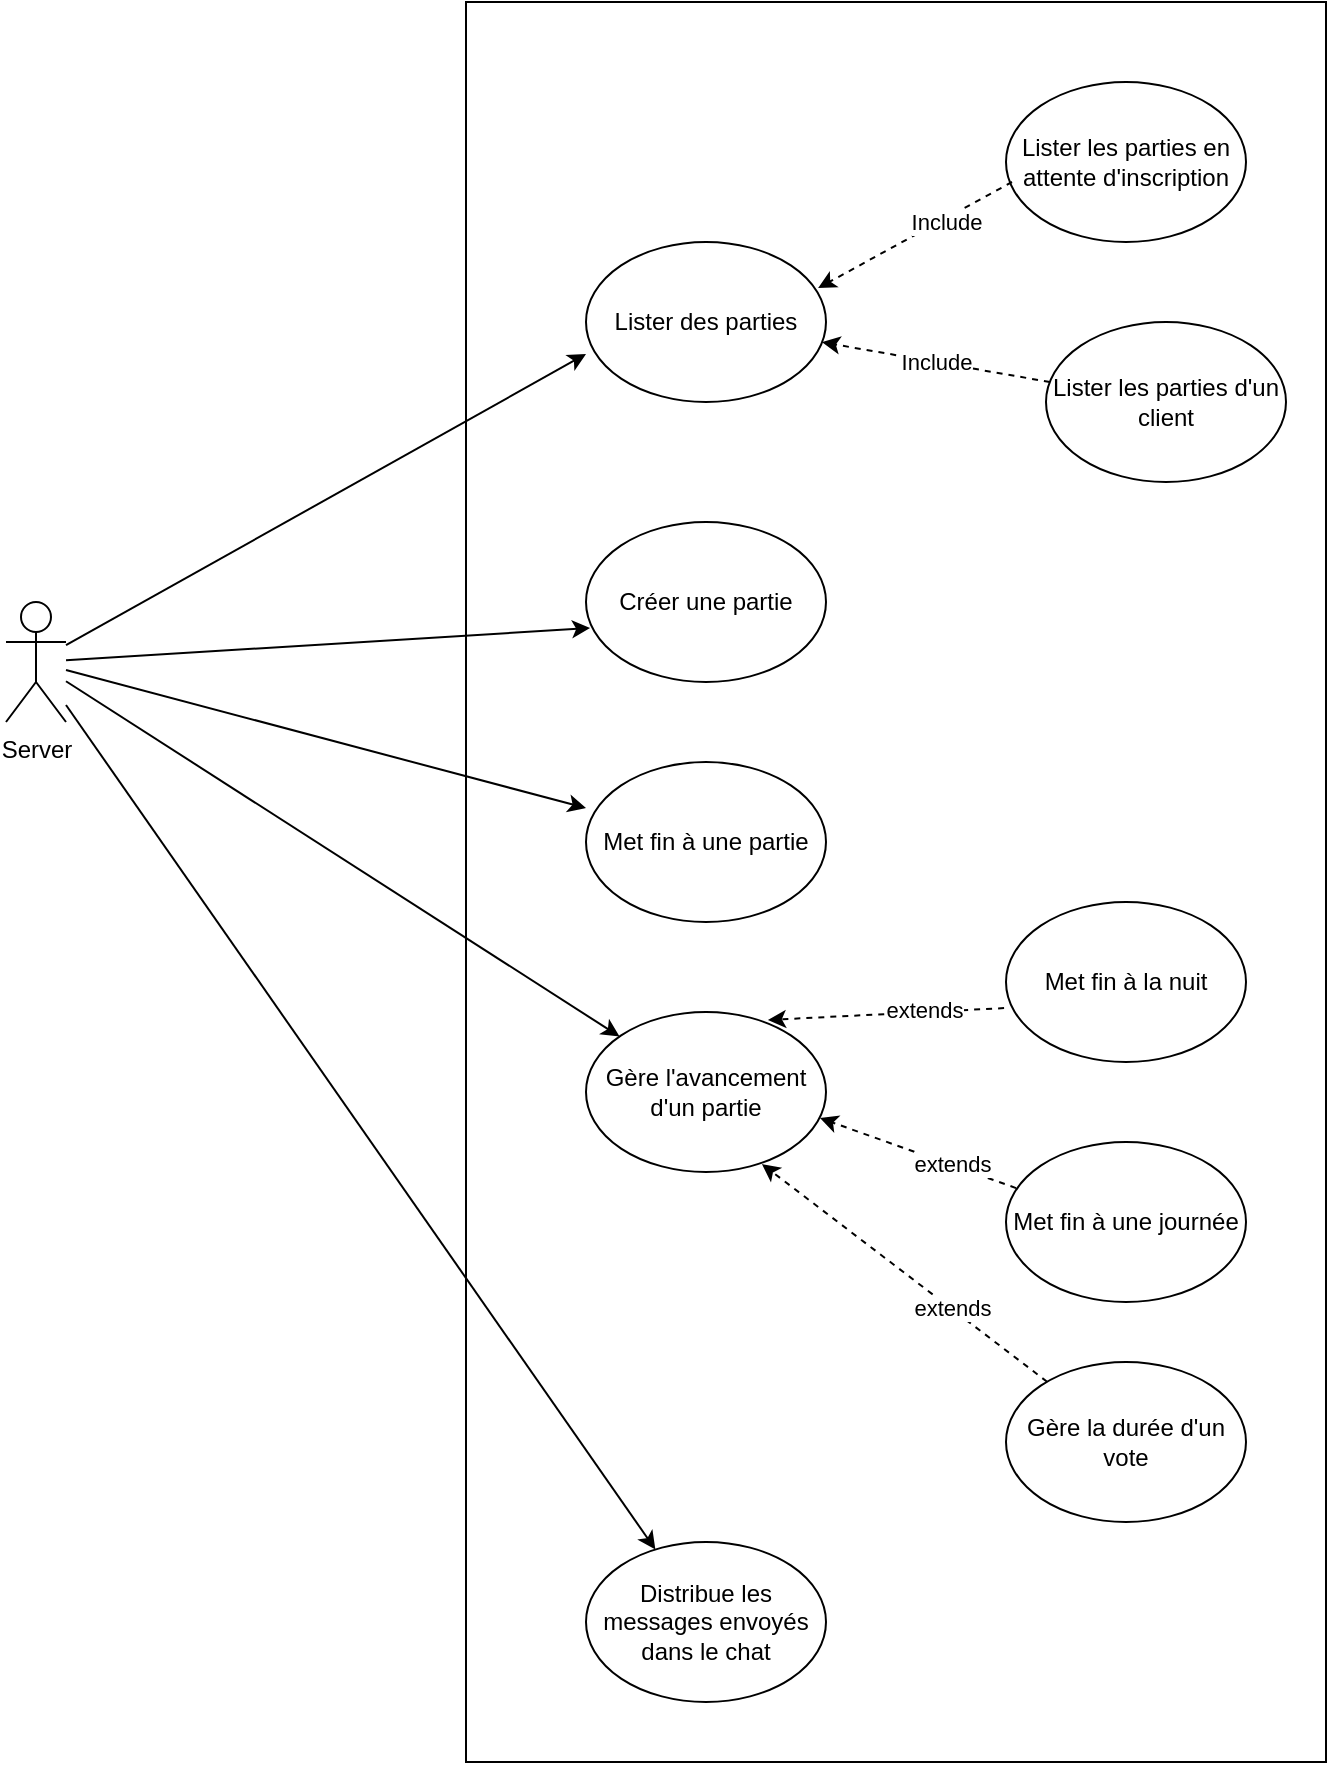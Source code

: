 <mxfile>
    <diagram id="jqz4A1UIjfdPqVLPxfQ6" name="Page-1">
        <mxGraphModel dx="1007" dy="773" grid="1" gridSize="10" guides="1" tooltips="1" connect="1" arrows="1" fold="1" page="1" pageScale="1" pageWidth="827" pageHeight="1169" math="0" shadow="0">
            <root>
                <mxCell id="0"/>
                <mxCell id="1" parent="0"/>
                <mxCell id="37" value="" style="rounded=0;whiteSpace=wrap;html=1;" vertex="1" parent="1">
                    <mxGeometry x="320" y="40" width="430" height="880" as="geometry"/>
                </mxCell>
                <mxCell id="2" value="Server" style="shape=umlActor;verticalLabelPosition=bottom;verticalAlign=top;html=1;outlineConnect=0;" parent="1" vertex="1">
                    <mxGeometry x="90" y="340" width="30" height="60" as="geometry"/>
                </mxCell>
                <mxCell id="7" value="Lister des parties" style="ellipse;whiteSpace=wrap;html=1;" parent="1" vertex="1">
                    <mxGeometry x="380" y="160" width="120" height="80" as="geometry"/>
                </mxCell>
                <mxCell id="8" value="Lister les parties d'un client" style="ellipse;whiteSpace=wrap;html=1;" parent="1" vertex="1">
                    <mxGeometry x="610" y="200" width="120" height="80" as="geometry"/>
                </mxCell>
                <mxCell id="9" value="Lister les parties en attente d'inscription" style="ellipse;whiteSpace=wrap;html=1;" parent="1" vertex="1">
                    <mxGeometry x="590" y="80" width="120" height="80" as="geometry"/>
                </mxCell>
                <mxCell id="10" value="" style="endArrow=classic;html=1;dashed=1;" parent="1" source="8" target="7" edge="1">
                    <mxGeometry relative="1" as="geometry">
                        <mxPoint x="330" y="380" as="sourcePoint"/>
                        <mxPoint x="490" y="380" as="targetPoint"/>
                    </mxGeometry>
                </mxCell>
                <mxCell id="11" value="Include" style="edgeLabel;resizable=0;html=1;align=center;verticalAlign=middle;" parent="10" connectable="0" vertex="1">
                    <mxGeometry relative="1" as="geometry"/>
                </mxCell>
                <mxCell id="13" value="" style="endArrow=classic;html=1;entryX=0.967;entryY=0.288;entryDx=0;entryDy=0;exitX=0.025;exitY=0.625;exitDx=0;exitDy=0;exitPerimeter=0;entryPerimeter=0;dashed=1;" parent="1" source="9" target="7" edge="1">
                    <mxGeometry relative="1" as="geometry">
                        <mxPoint x="360" y="380" as="sourcePoint"/>
                        <mxPoint x="460" y="380" as="targetPoint"/>
                    </mxGeometry>
                </mxCell>
                <mxCell id="16" value="Include" style="edgeLabel;html=1;align=center;verticalAlign=middle;resizable=0;points=[];" parent="13" vertex="1" connectable="0">
                    <mxGeometry x="-0.302" y="2" relative="1" as="geometry">
                        <mxPoint as="offset"/>
                    </mxGeometry>
                </mxCell>
                <mxCell id="17" value="" style="endArrow=classic;html=1;entryX=0;entryY=0.7;entryDx=0;entryDy=0;entryPerimeter=0;" parent="1" source="2" target="7" edge="1">
                    <mxGeometry width="50" height="50" relative="1" as="geometry">
                        <mxPoint x="390" y="410" as="sourcePoint"/>
                        <mxPoint x="440" y="360" as="targetPoint"/>
                    </mxGeometry>
                </mxCell>
                <mxCell id="18" value="Créer une partie" style="ellipse;whiteSpace=wrap;html=1;" parent="1" vertex="1">
                    <mxGeometry x="380" y="300" width="120" height="80" as="geometry"/>
                </mxCell>
                <mxCell id="19" value="" style="endArrow=classic;html=1;entryX=0.017;entryY=0.663;entryDx=0;entryDy=0;entryPerimeter=0;" parent="1" source="2" target="18" edge="1">
                    <mxGeometry width="50" height="50" relative="1" as="geometry">
                        <mxPoint x="390" y="410" as="sourcePoint"/>
                        <mxPoint x="440" y="360" as="targetPoint"/>
                    </mxGeometry>
                </mxCell>
                <mxCell id="20" value="Met fin à une partie" style="ellipse;whiteSpace=wrap;html=1;" parent="1" vertex="1">
                    <mxGeometry x="380" y="420" width="120" height="80" as="geometry"/>
                </mxCell>
                <mxCell id="21" value="" style="endArrow=classic;html=1;entryX=0;entryY=0.288;entryDx=0;entryDy=0;entryPerimeter=0;" parent="1" source="2" target="20" edge="1">
                    <mxGeometry width="50" height="50" relative="1" as="geometry">
                        <mxPoint x="120" y="379.455" as="sourcePoint"/>
                        <mxPoint x="380" y="370" as="targetPoint"/>
                    </mxGeometry>
                </mxCell>
                <mxCell id="22" value="Gère l'avancement d'un partie" style="ellipse;whiteSpace=wrap;html=1;" parent="1" vertex="1">
                    <mxGeometry x="380" y="545" width="120" height="80" as="geometry"/>
                </mxCell>
                <mxCell id="23" value="" style="endArrow=classic;html=1;" parent="1" source="2" target="22" edge="1">
                    <mxGeometry width="50" height="50" relative="1" as="geometry">
                        <mxPoint x="390" y="580" as="sourcePoint"/>
                        <mxPoint x="440" y="530" as="targetPoint"/>
                    </mxGeometry>
                </mxCell>
                <mxCell id="24" value="Met fin à la nuit" style="ellipse;whiteSpace=wrap;html=1;" parent="1" vertex="1">
                    <mxGeometry x="590" y="490" width="120" height="80" as="geometry"/>
                </mxCell>
                <mxCell id="25" value="Met fin à une journée" style="ellipse;whiteSpace=wrap;html=1;" parent="1" vertex="1">
                    <mxGeometry x="590" y="610" width="120" height="80" as="geometry"/>
                </mxCell>
                <mxCell id="26" value="Gère la durée d'un vote" style="ellipse;whiteSpace=wrap;html=1;" parent="1" vertex="1">
                    <mxGeometry x="590" y="720" width="120" height="80" as="geometry"/>
                </mxCell>
                <mxCell id="27" value="" style="endArrow=classic;html=1;dashed=1;entryX=0.758;entryY=0.05;entryDx=0;entryDy=0;entryPerimeter=0;exitX=-0.008;exitY=0.663;exitDx=0;exitDy=0;exitPerimeter=0;" parent="1" source="24" target="22" edge="1">
                    <mxGeometry relative="1" as="geometry">
                        <mxPoint x="593.792" y="530.039" as="sourcePoint"/>
                        <mxPoint x="479.997" y="509.997" as="targetPoint"/>
                    </mxGeometry>
                </mxCell>
                <mxCell id="29" value="extends" style="edgeLabel;html=1;align=center;verticalAlign=middle;resizable=0;points=[];" parent="27" vertex="1" connectable="0">
                    <mxGeometry x="-0.323" y="-1" relative="1" as="geometry">
                        <mxPoint as="offset"/>
                    </mxGeometry>
                </mxCell>
                <mxCell id="30" value="" style="endArrow=classic;html=1;dashed=1;entryX=0.975;entryY=0.663;entryDx=0;entryDy=0;entryPerimeter=0;exitX=0.042;exitY=0.288;exitDx=0;exitDy=0;exitPerimeter=0;" parent="1" source="25" target="22" edge="1">
                    <mxGeometry relative="1" as="geometry">
                        <mxPoint x="610" y="590" as="sourcePoint"/>
                        <mxPoint x="491.92" y="595.96" as="targetPoint"/>
                    </mxGeometry>
                </mxCell>
                <mxCell id="31" value="extends" style="edgeLabel;html=1;align=center;verticalAlign=middle;resizable=0;points=[];" parent="30" vertex="1" connectable="0">
                    <mxGeometry x="-0.323" y="-1" relative="1" as="geometry">
                        <mxPoint as="offset"/>
                    </mxGeometry>
                </mxCell>
                <mxCell id="32" value="" style="endArrow=classic;html=1;dashed=1;entryX=0.733;entryY=0.95;entryDx=0;entryDy=0;entryPerimeter=0;" parent="1" source="26" target="22" edge="1">
                    <mxGeometry relative="1" as="geometry">
                        <mxPoint x="609.04" y="563.04" as="sourcePoint"/>
                        <mxPoint x="490.96" y="569" as="targetPoint"/>
                    </mxGeometry>
                </mxCell>
                <mxCell id="33" value="extends" style="edgeLabel;html=1;align=center;verticalAlign=middle;resizable=0;points=[];" parent="32" vertex="1" connectable="0">
                    <mxGeometry x="-0.323" y="-1" relative="1" as="geometry">
                        <mxPoint as="offset"/>
                    </mxGeometry>
                </mxCell>
                <mxCell id="34" value="Distribue les messages envoyés dans le chat" style="ellipse;whiteSpace=wrap;html=1;" parent="1" vertex="1">
                    <mxGeometry x="380" y="810" width="120" height="80" as="geometry"/>
                </mxCell>
                <mxCell id="35" value="" style="endArrow=classic;html=1;" parent="1" source="2" target="34" edge="1">
                    <mxGeometry width="50" height="50" relative="1" as="geometry">
                        <mxPoint x="150" y="610" as="sourcePoint"/>
                        <mxPoint x="200" y="560" as="targetPoint"/>
                    </mxGeometry>
                </mxCell>
            </root>
        </mxGraphModel>
    </diagram>
</mxfile>
